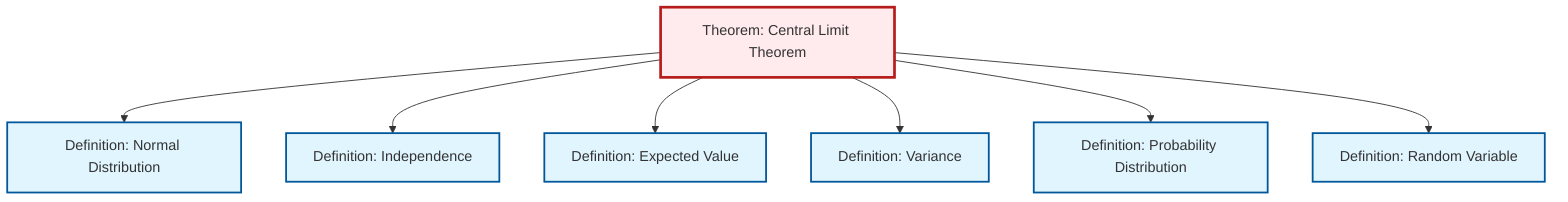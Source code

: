 graph TD
    classDef definition fill:#e1f5fe,stroke:#01579b,stroke-width:2px
    classDef theorem fill:#f3e5f5,stroke:#4a148c,stroke-width:2px
    classDef axiom fill:#fff3e0,stroke:#e65100,stroke-width:2px
    classDef example fill:#e8f5e9,stroke:#1b5e20,stroke-width:2px
    classDef current fill:#ffebee,stroke:#b71c1c,stroke-width:3px
    def-expectation["Definition: Expected Value"]:::definition
    def-normal-distribution["Definition: Normal Distribution"]:::definition
    def-probability-distribution["Definition: Probability Distribution"]:::definition
    def-variance["Definition: Variance"]:::definition
    def-random-variable["Definition: Random Variable"]:::definition
    thm-central-limit["Theorem: Central Limit Theorem"]:::theorem
    def-independence["Definition: Independence"]:::definition
    thm-central-limit --> def-normal-distribution
    thm-central-limit --> def-independence
    thm-central-limit --> def-expectation
    thm-central-limit --> def-variance
    thm-central-limit --> def-probability-distribution
    thm-central-limit --> def-random-variable
    class thm-central-limit current